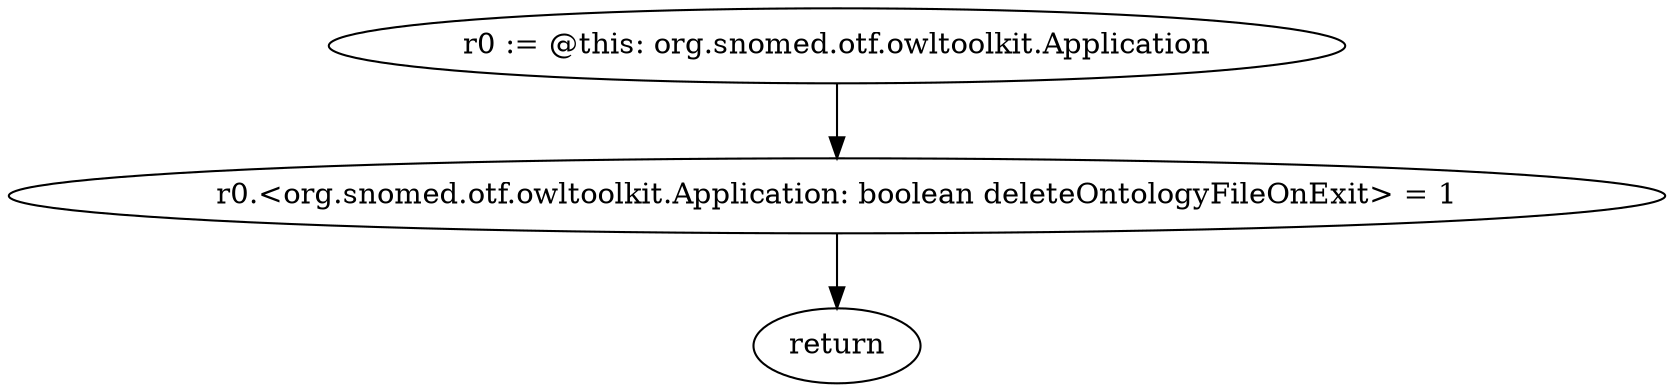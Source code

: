digraph "unitGraph" {
    "r0 := @this: org.snomed.otf.owltoolkit.Application"
    "r0.<org.snomed.otf.owltoolkit.Application: boolean deleteOntologyFileOnExit> = 1"
    "return"
    "r0 := @this: org.snomed.otf.owltoolkit.Application"->"r0.<org.snomed.otf.owltoolkit.Application: boolean deleteOntologyFileOnExit> = 1";
    "r0.<org.snomed.otf.owltoolkit.Application: boolean deleteOntologyFileOnExit> = 1"->"return";
}
